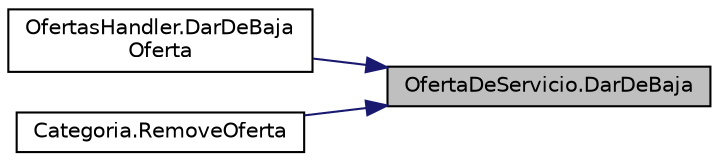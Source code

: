digraph "OfertaDeServicio.DarDeBaja"
{
 // INTERACTIVE_SVG=YES
 // LATEX_PDF_SIZE
  edge [fontname="Helvetica",fontsize="10",labelfontname="Helvetica",labelfontsize="10"];
  node [fontname="Helvetica",fontsize="10",shape=record];
  rankdir="RL";
  Node1 [label="OfertaDeServicio.DarDeBaja",height=0.2,width=0.4,color="black", fillcolor="grey75", style="filled", fontcolor="black",tooltip="Método para dar de baja un Usuario."];
  Node1 -> Node2 [dir="back",color="midnightblue",fontsize="10",style="solid",fontname="Helvetica"];
  Node2 [label="OfertasHandler.DarDeBaja\lOferta",height=0.2,width=0.4,color="black", fillcolor="white", style="filled",URL="$classOfertasHandler.html#a8a2ad6d9d2db484f18d71e3b50c486c3",tooltip="Método para dar de baja una OfertaDeServicio."];
  Node1 -> Node3 [dir="back",color="midnightblue",fontsize="10",style="solid",fontname="Helvetica"];
  Node3 [label="Categoria.RemoveOferta",height=0.2,width=0.4,color="black", fillcolor="white", style="filled",URL="$classCategoria.html#aa1b195de0095e51387402976244b4934",tooltip="Método para quitar una oferta, en caso de que la misma no exista no hará nada."];
}
